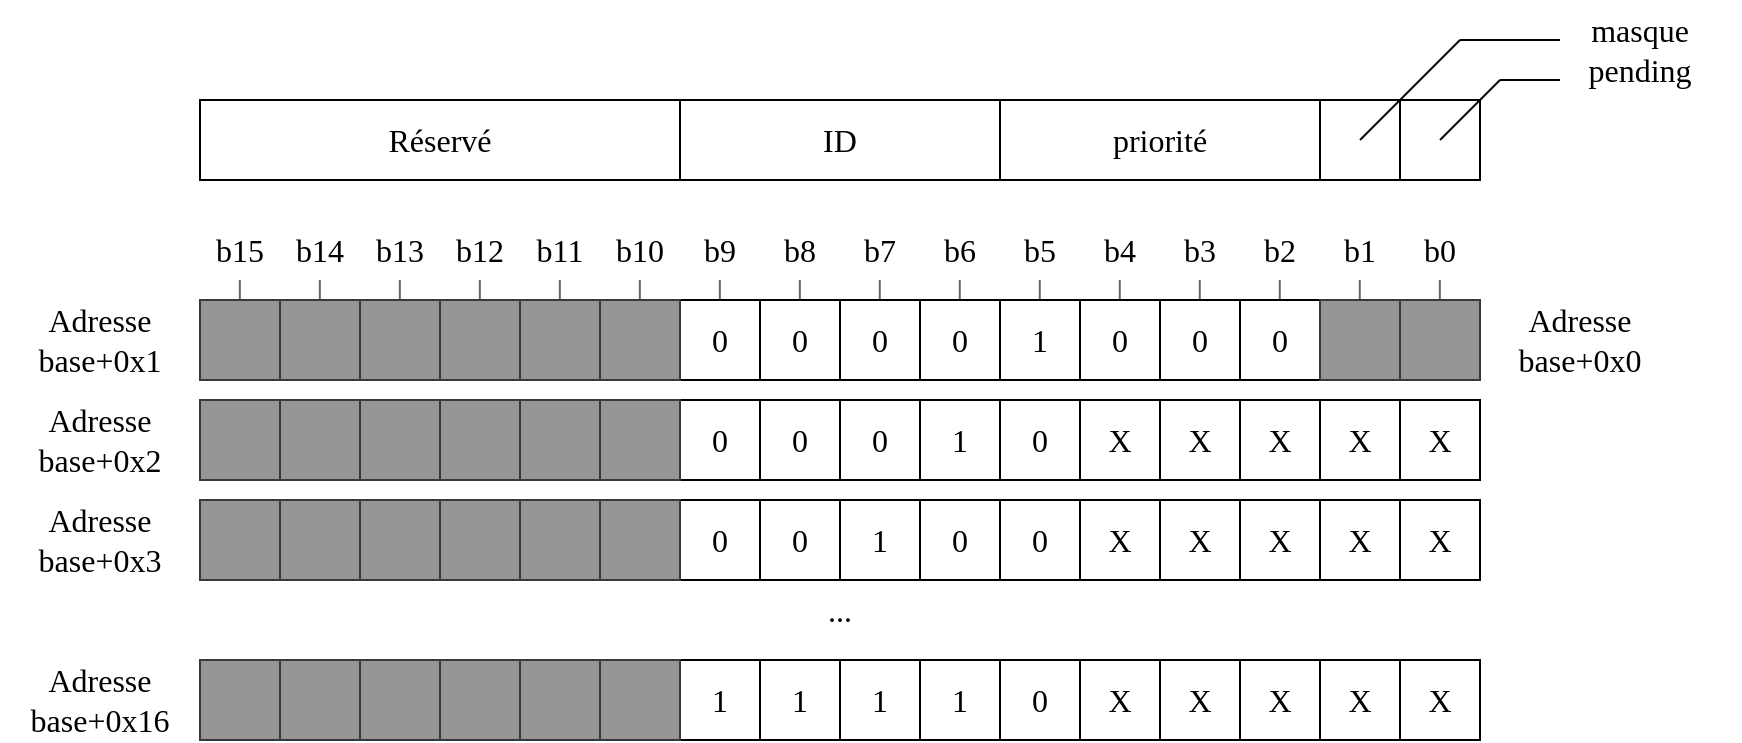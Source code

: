 <mxfile version="20.5.1" type="device"><diagram id="HOThHXKI1566xOSZHnn3" name="Page-1"><mxGraphModel dx="1185" dy="1780" grid="1" gridSize="10" guides="1" tooltips="1" connect="1" arrows="1" fold="1" page="1" pageScale="1" pageWidth="827" pageHeight="1169" math="0" shadow="0"><root><mxCell id="0"/><mxCell id="1" parent="0"/><mxCell id="d4l3n_Yyu7kBcD9-iuTS-1" value="" style="rounded=0;whiteSpace=wrap;html=1;" parent="1" vertex="1"><mxGeometry x="120" y="80" width="640" height="40" as="geometry"/></mxCell><mxCell id="d4l3n_Yyu7kBcD9-iuTS-2" value="" style="rounded=0;whiteSpace=wrap;html=1;" parent="1" vertex="1"><mxGeometry x="120" y="130" width="640" height="40" as="geometry"/></mxCell><mxCell id="d4l3n_Yyu7kBcD9-iuTS-3" value="" style="rounded=0;whiteSpace=wrap;html=1;" parent="1" vertex="1"><mxGeometry x="120" y="180" width="640" height="40" as="geometry"/></mxCell><mxCell id="d4l3n_Yyu7kBcD9-iuTS-4" value="&lt;font style=&quot;font-size: 16px;&quot; face=&quot;Verdana&quot;&gt;b15&lt;/font&gt;" style="text;html=1;strokeColor=none;fillColor=none;align=center;verticalAlign=middle;whiteSpace=wrap;rounded=0;" parent="1" vertex="1"><mxGeometry x="110" y="40" width="60" height="30" as="geometry"/></mxCell><mxCell id="d4l3n_Yyu7kBcD9-iuTS-5" value="&lt;font style=&quot;font-size: 16px;&quot; face=&quot;Verdana&quot;&gt;b14&lt;/font&gt;" style="text;html=1;strokeColor=none;fillColor=none;align=center;verticalAlign=middle;whiteSpace=wrap;rounded=0;" parent="1" vertex="1"><mxGeometry x="150" y="40" width="60" height="30" as="geometry"/></mxCell><mxCell id="d4l3n_Yyu7kBcD9-iuTS-6" value="&lt;font style=&quot;font-size: 16px;&quot; face=&quot;Verdana&quot;&gt;b13&lt;/font&gt;" style="text;html=1;strokeColor=none;fillColor=none;align=center;verticalAlign=middle;whiteSpace=wrap;rounded=0;" parent="1" vertex="1"><mxGeometry x="190" y="40" width="60" height="30" as="geometry"/></mxCell><mxCell id="d4l3n_Yyu7kBcD9-iuTS-7" value="&lt;font style=&quot;font-size: 16px;&quot; face=&quot;Verdana&quot;&gt;b12&lt;/font&gt;" style="text;html=1;strokeColor=none;fillColor=none;align=center;verticalAlign=middle;whiteSpace=wrap;rounded=0;" parent="1" vertex="1"><mxGeometry x="230" y="40" width="60" height="30" as="geometry"/></mxCell><mxCell id="d4l3n_Yyu7kBcD9-iuTS-8" value="&lt;font style=&quot;font-size: 16px;&quot; face=&quot;Verdana&quot;&gt;b11&lt;/font&gt;" style="text;html=1;strokeColor=none;fillColor=none;align=center;verticalAlign=middle;whiteSpace=wrap;rounded=0;" parent="1" vertex="1"><mxGeometry x="270" y="40" width="60" height="30" as="geometry"/></mxCell><mxCell id="d4l3n_Yyu7kBcD9-iuTS-9" value="&lt;font style=&quot;font-size: 16px;&quot; face=&quot;Verdana&quot;&gt;b10&lt;/font&gt;" style="text;html=1;strokeColor=none;fillColor=none;align=center;verticalAlign=middle;whiteSpace=wrap;rounded=0;" parent="1" vertex="1"><mxGeometry x="310" y="40" width="60" height="30" as="geometry"/></mxCell><mxCell id="d4l3n_Yyu7kBcD9-iuTS-10" value="&lt;font style=&quot;font-size: 16px;&quot; face=&quot;Verdana&quot;&gt;b9&lt;/font&gt;" style="text;html=1;strokeColor=none;fillColor=none;align=center;verticalAlign=middle;whiteSpace=wrap;rounded=0;" parent="1" vertex="1"><mxGeometry x="350" y="40" width="60" height="30" as="geometry"/></mxCell><mxCell id="d4l3n_Yyu7kBcD9-iuTS-11" value="&lt;font style=&quot;font-size: 16px;&quot; face=&quot;Verdana&quot;&gt;b8&lt;/font&gt;" style="text;html=1;strokeColor=none;fillColor=none;align=center;verticalAlign=middle;whiteSpace=wrap;rounded=0;" parent="1" vertex="1"><mxGeometry x="390" y="40" width="60" height="30" as="geometry"/></mxCell><mxCell id="d4l3n_Yyu7kBcD9-iuTS-12" value="&lt;font style=&quot;font-size: 16px;&quot; face=&quot;Verdana&quot;&gt;b7&lt;/font&gt;" style="text;html=1;strokeColor=none;fillColor=none;align=center;verticalAlign=middle;whiteSpace=wrap;rounded=0;" parent="1" vertex="1"><mxGeometry x="430" y="40" width="60" height="30" as="geometry"/></mxCell><mxCell id="d4l3n_Yyu7kBcD9-iuTS-13" value="&lt;font style=&quot;font-size: 16px;&quot; face=&quot;Verdana&quot;&gt;b6&lt;/font&gt;" style="text;html=1;strokeColor=none;fillColor=none;align=center;verticalAlign=middle;whiteSpace=wrap;rounded=0;" parent="1" vertex="1"><mxGeometry x="470" y="40" width="60" height="30" as="geometry"/></mxCell><mxCell id="d4l3n_Yyu7kBcD9-iuTS-14" value="&lt;font style=&quot;font-size: 16px;&quot; face=&quot;Verdana&quot;&gt;b5&lt;/font&gt;" style="text;html=1;strokeColor=none;fillColor=none;align=center;verticalAlign=middle;whiteSpace=wrap;rounded=0;" parent="1" vertex="1"><mxGeometry x="510" y="40" width="60" height="30" as="geometry"/></mxCell><mxCell id="d4l3n_Yyu7kBcD9-iuTS-15" value="&lt;font style=&quot;font-size: 16px;&quot; face=&quot;Verdana&quot;&gt;b4&lt;/font&gt;" style="text;html=1;strokeColor=none;fillColor=none;align=center;verticalAlign=middle;whiteSpace=wrap;rounded=0;" parent="1" vertex="1"><mxGeometry x="550" y="40" width="60" height="30" as="geometry"/></mxCell><mxCell id="d4l3n_Yyu7kBcD9-iuTS-16" value="&lt;font style=&quot;font-size: 16px;&quot; face=&quot;Verdana&quot;&gt;b3&lt;/font&gt;" style="text;html=1;strokeColor=none;fillColor=none;align=center;verticalAlign=middle;whiteSpace=wrap;rounded=0;" parent="1" vertex="1"><mxGeometry x="590" y="40" width="60" height="30" as="geometry"/></mxCell><mxCell id="d4l3n_Yyu7kBcD9-iuTS-17" value="&lt;font style=&quot;font-size: 16px;&quot; face=&quot;Verdana&quot;&gt;b2&lt;/font&gt;" style="text;html=1;strokeColor=none;fillColor=none;align=center;verticalAlign=middle;whiteSpace=wrap;rounded=0;" parent="1" vertex="1"><mxGeometry x="630" y="40" width="60" height="30" as="geometry"/></mxCell><mxCell id="d4l3n_Yyu7kBcD9-iuTS-18" value="&lt;font style=&quot;font-size: 16px;&quot; face=&quot;Verdana&quot;&gt;b1&lt;/font&gt;" style="text;html=1;strokeColor=none;fillColor=none;align=center;verticalAlign=middle;whiteSpace=wrap;rounded=0;" parent="1" vertex="1"><mxGeometry x="670" y="40" width="60" height="30" as="geometry"/></mxCell><mxCell id="d4l3n_Yyu7kBcD9-iuTS-19" value="&lt;font style=&quot;font-size: 16px;&quot; face=&quot;Verdana&quot;&gt;b0&lt;/font&gt;" style="text;html=1;strokeColor=none;fillColor=none;align=center;verticalAlign=middle;whiteSpace=wrap;rounded=0;" parent="1" vertex="1"><mxGeometry x="710" y="40" width="60" height="30" as="geometry"/></mxCell><mxCell id="d4l3n_Yyu7kBcD9-iuTS-20" value="" style="endArrow=none;html=1;rounded=0;fontFamily=Verdana;fontSize=16;fillColor=#f5f5f5;strokeColor=#666666;" parent="1" edge="1"><mxGeometry width="50" height="50" relative="1" as="geometry"><mxPoint x="139.92" y="80" as="sourcePoint"/><mxPoint x="139.92" y="70" as="targetPoint"/></mxGeometry></mxCell><mxCell id="d4l3n_Yyu7kBcD9-iuTS-21" value="" style="endArrow=none;html=1;rounded=0;fontFamily=Verdana;fontSize=16;fillColor=#f5f5f5;strokeColor=#666666;" parent="1" edge="1"><mxGeometry width="50" height="50" relative="1" as="geometry"><mxPoint x="179.92" y="80.0" as="sourcePoint"/><mxPoint x="179.92" y="70.0" as="targetPoint"/></mxGeometry></mxCell><mxCell id="d4l3n_Yyu7kBcD9-iuTS-22" value="" style="endArrow=none;html=1;rounded=0;fontFamily=Verdana;fontSize=16;fillColor=#f5f5f5;strokeColor=#666666;" parent="1" edge="1"><mxGeometry width="50" height="50" relative="1" as="geometry"><mxPoint x="219.92" y="80.0" as="sourcePoint"/><mxPoint x="219.92" y="70.0" as="targetPoint"/></mxGeometry></mxCell><mxCell id="d4l3n_Yyu7kBcD9-iuTS-23" value="" style="endArrow=none;html=1;rounded=0;fontFamily=Verdana;fontSize=16;fillColor=#f5f5f5;strokeColor=#666666;" parent="1" edge="1"><mxGeometry width="50" height="50" relative="1" as="geometry"><mxPoint x="259.92" y="80.0" as="sourcePoint"/><mxPoint x="259.92" y="70.0" as="targetPoint"/></mxGeometry></mxCell><mxCell id="d4l3n_Yyu7kBcD9-iuTS-24" value="" style="endArrow=none;html=1;rounded=0;fontFamily=Verdana;fontSize=16;fillColor=#f5f5f5;strokeColor=#666666;" parent="1" edge="1"><mxGeometry width="50" height="50" relative="1" as="geometry"><mxPoint x="299.92" y="80.0" as="sourcePoint"/><mxPoint x="299.92" y="70.0" as="targetPoint"/></mxGeometry></mxCell><mxCell id="d4l3n_Yyu7kBcD9-iuTS-25" value="" style="endArrow=none;html=1;rounded=0;fontFamily=Verdana;fontSize=16;fillColor=#f5f5f5;strokeColor=#666666;" parent="1" edge="1"><mxGeometry width="50" height="50" relative="1" as="geometry"><mxPoint x="339.92" y="80.0" as="sourcePoint"/><mxPoint x="339.92" y="70.0" as="targetPoint"/></mxGeometry></mxCell><mxCell id="d4l3n_Yyu7kBcD9-iuTS-26" value="" style="endArrow=none;html=1;rounded=0;fontFamily=Verdana;fontSize=16;fillColor=#f5f5f5;strokeColor=#666666;" parent="1" edge="1"><mxGeometry width="50" height="50" relative="1" as="geometry"><mxPoint x="379.92" y="80.0" as="sourcePoint"/><mxPoint x="379.92" y="70.0" as="targetPoint"/></mxGeometry></mxCell><mxCell id="d4l3n_Yyu7kBcD9-iuTS-27" value="" style="endArrow=none;html=1;rounded=0;fontFamily=Verdana;fontSize=16;fillColor=#f5f5f5;strokeColor=#666666;" parent="1" edge="1"><mxGeometry width="50" height="50" relative="1" as="geometry"><mxPoint x="419.92" y="80.0" as="sourcePoint"/><mxPoint x="419.92" y="70.0" as="targetPoint"/></mxGeometry></mxCell><mxCell id="d4l3n_Yyu7kBcD9-iuTS-28" value="" style="endArrow=none;html=1;rounded=0;fontFamily=Verdana;fontSize=16;fillColor=#f5f5f5;strokeColor=#666666;" parent="1" edge="1"><mxGeometry width="50" height="50" relative="1" as="geometry"><mxPoint x="739.92" y="80.0" as="sourcePoint"/><mxPoint x="739.92" y="70.0" as="targetPoint"/></mxGeometry></mxCell><mxCell id="d4l3n_Yyu7kBcD9-iuTS-29" value="" style="endArrow=none;html=1;rounded=0;fontFamily=Verdana;fontSize=16;fillColor=#f5f5f5;strokeColor=#666666;" parent="1" edge="1"><mxGeometry width="50" height="50" relative="1" as="geometry"><mxPoint x="459.88" y="80.0" as="sourcePoint"/><mxPoint x="459.88" y="70.0" as="targetPoint"/></mxGeometry></mxCell><mxCell id="d4l3n_Yyu7kBcD9-iuTS-30" value="" style="endArrow=none;html=1;rounded=0;fontFamily=Verdana;fontSize=16;fillColor=#f5f5f5;strokeColor=#666666;" parent="1" edge="1"><mxGeometry width="50" height="50" relative="1" as="geometry"><mxPoint x="499.88" y="80.0" as="sourcePoint"/><mxPoint x="499.88" y="70.0" as="targetPoint"/></mxGeometry></mxCell><mxCell id="d4l3n_Yyu7kBcD9-iuTS-31" value="" style="endArrow=none;html=1;rounded=0;fontFamily=Verdana;fontSize=16;fillColor=#f5f5f5;strokeColor=#666666;" parent="1" edge="1"><mxGeometry width="50" height="50" relative="1" as="geometry"><mxPoint x="539.88" y="80.0" as="sourcePoint"/><mxPoint x="539.88" y="70.0" as="targetPoint"/></mxGeometry></mxCell><mxCell id="d4l3n_Yyu7kBcD9-iuTS-32" value="" style="endArrow=none;html=1;rounded=0;fontFamily=Verdana;fontSize=16;fillColor=#f5f5f5;strokeColor=#666666;" parent="1" edge="1"><mxGeometry width="50" height="50" relative="1" as="geometry"><mxPoint x="579.88" y="80" as="sourcePoint"/><mxPoint x="579.88" y="70" as="targetPoint"/></mxGeometry></mxCell><mxCell id="d4l3n_Yyu7kBcD9-iuTS-33" value="" style="endArrow=none;html=1;rounded=0;fontFamily=Verdana;fontSize=16;fillColor=#f5f5f5;strokeColor=#666666;" parent="1" edge="1"><mxGeometry width="50" height="50" relative="1" as="geometry"><mxPoint x="619.88" y="80" as="sourcePoint"/><mxPoint x="619.88" y="70" as="targetPoint"/></mxGeometry></mxCell><mxCell id="d4l3n_Yyu7kBcD9-iuTS-34" value="" style="endArrow=none;html=1;rounded=0;fontFamily=Verdana;fontSize=16;fillColor=#f5f5f5;strokeColor=#666666;" parent="1" edge="1"><mxGeometry width="50" height="50" relative="1" as="geometry"><mxPoint x="659.88" y="80" as="sourcePoint"/><mxPoint x="659.88" y="70" as="targetPoint"/></mxGeometry></mxCell><mxCell id="d4l3n_Yyu7kBcD9-iuTS-35" value="" style="endArrow=none;html=1;rounded=0;fontFamily=Verdana;fontSize=16;fillColor=#f5f5f5;strokeColor=#666666;" parent="1" edge="1"><mxGeometry width="50" height="50" relative="1" as="geometry"><mxPoint x="699.88" y="80" as="sourcePoint"/><mxPoint x="699.88" y="70" as="targetPoint"/></mxGeometry></mxCell><mxCell id="d4l3n_Yyu7kBcD9-iuTS-36" value="Adresse base+0x0" style="text;html=1;strokeColor=none;fillColor=none;align=center;verticalAlign=middle;whiteSpace=wrap;rounded=0;fontFamily=Verdana;fontSize=16;" parent="1" vertex="1"><mxGeometry x="760" y="85" width="100" height="30" as="geometry"/></mxCell><mxCell id="d4l3n_Yyu7kBcD9-iuTS-42" value="" style="rounded=0;whiteSpace=wrap;html=1;fontFamily=Verdana;fontSize=16;" parent="1" vertex="1"><mxGeometry x="400" y="80" width="40" height="40" as="geometry"/></mxCell><mxCell id="d4l3n_Yyu7kBcD9-iuTS-43" value="" style="rounded=0;whiteSpace=wrap;html=1;fontFamily=Verdana;fontSize=16;" parent="1" vertex="1"><mxGeometry x="440" y="80" width="40" height="40" as="geometry"/></mxCell><mxCell id="d4l3n_Yyu7kBcD9-iuTS-44" value="" style="rounded=0;whiteSpace=wrap;html=1;fontFamily=Verdana;fontSize=16;" parent="1" vertex="1"><mxGeometry x="480" y="80" width="40" height="40" as="geometry"/></mxCell><mxCell id="d4l3n_Yyu7kBcD9-iuTS-45" value="" style="rounded=0;whiteSpace=wrap;html=1;fontFamily=Verdana;fontSize=16;" parent="1" vertex="1"><mxGeometry x="520" y="80" width="40" height="40" as="geometry"/></mxCell><mxCell id="d4l3n_Yyu7kBcD9-iuTS-46" value="" style="rounded=0;whiteSpace=wrap;html=1;fontFamily=Verdana;fontSize=16;" parent="1" vertex="1"><mxGeometry x="560" y="80" width="40" height="40" as="geometry"/></mxCell><mxCell id="d4l3n_Yyu7kBcD9-iuTS-47" value="" style="rounded=0;whiteSpace=wrap;html=1;fontFamily=Verdana;fontSize=16;" parent="1" vertex="1"><mxGeometry x="600" y="80" width="40" height="40" as="geometry"/></mxCell><mxCell id="d4l3n_Yyu7kBcD9-iuTS-48" value="" style="rounded=0;whiteSpace=wrap;html=1;fontFamily=Verdana;fontSize=16;" parent="1" vertex="1"><mxGeometry x="640" y="80" width="40" height="40" as="geometry"/></mxCell><mxCell id="d4l3n_Yyu7kBcD9-iuTS-49" value="" style="rounded=0;whiteSpace=wrap;html=1;fontFamily=Verdana;fontSize=16;" parent="1" vertex="1"><mxGeometry x="680" y="80" width="40" height="40" as="geometry"/></mxCell><mxCell id="d4l3n_Yyu7kBcD9-iuTS-50" value="" style="rounded=0;whiteSpace=wrap;html=1;fontFamily=Verdana;fontSize=16;" parent="1" vertex="1"><mxGeometry x="720" y="80" width="40" height="40" as="geometry"/></mxCell><mxCell id="d4l3n_Yyu7kBcD9-iuTS-51" value="" style="rounded=0;whiteSpace=wrap;html=1;fontFamily=Verdana;fontSize=16;" parent="1" vertex="1"><mxGeometry x="360" y="80" width="40" height="40" as="geometry"/></mxCell><mxCell id="d4l3n_Yyu7kBcD9-iuTS-52" value="" style="rounded=0;whiteSpace=wrap;html=1;" parent="1" vertex="1"><mxGeometry x="120" y="130" width="640" height="40" as="geometry"/></mxCell><mxCell id="d4l3n_Yyu7kBcD9-iuTS-53" value="" style="rounded=0;whiteSpace=wrap;html=1;fontFamily=Verdana;fontSize=16;" parent="1" vertex="1"><mxGeometry x="400" y="130" width="40" height="40" as="geometry"/></mxCell><mxCell id="d4l3n_Yyu7kBcD9-iuTS-54" value="" style="rounded=0;whiteSpace=wrap;html=1;fontFamily=Verdana;fontSize=16;" parent="1" vertex="1"><mxGeometry x="440" y="130" width="40" height="40" as="geometry"/></mxCell><mxCell id="d4l3n_Yyu7kBcD9-iuTS-55" value="" style="rounded=0;whiteSpace=wrap;html=1;fontFamily=Verdana;fontSize=16;" parent="1" vertex="1"><mxGeometry x="480" y="130" width="40" height="40" as="geometry"/></mxCell><mxCell id="d4l3n_Yyu7kBcD9-iuTS-56" value="" style="rounded=0;whiteSpace=wrap;html=1;fontFamily=Verdana;fontSize=16;" parent="1" vertex="1"><mxGeometry x="520" y="130" width="40" height="40" as="geometry"/></mxCell><mxCell id="d4l3n_Yyu7kBcD9-iuTS-57" value="" style="rounded=0;whiteSpace=wrap;html=1;fontFamily=Verdana;fontSize=16;" parent="1" vertex="1"><mxGeometry x="560" y="130" width="40" height="40" as="geometry"/></mxCell><mxCell id="d4l3n_Yyu7kBcD9-iuTS-58" value="" style="rounded=0;whiteSpace=wrap;html=1;fontFamily=Verdana;fontSize=16;" parent="1" vertex="1"><mxGeometry x="600" y="130" width="40" height="40" as="geometry"/></mxCell><mxCell id="d4l3n_Yyu7kBcD9-iuTS-59" value="" style="rounded=0;whiteSpace=wrap;html=1;fontFamily=Verdana;fontSize=16;" parent="1" vertex="1"><mxGeometry x="640" y="130" width="40" height="40" as="geometry"/></mxCell><mxCell id="d4l3n_Yyu7kBcD9-iuTS-60" value="" style="rounded=0;whiteSpace=wrap;html=1;fontFamily=Verdana;fontSize=16;" parent="1" vertex="1"><mxGeometry x="680" y="130" width="40" height="40" as="geometry"/></mxCell><mxCell id="d4l3n_Yyu7kBcD9-iuTS-61" value="" style="rounded=0;whiteSpace=wrap;html=1;fontFamily=Verdana;fontSize=16;" parent="1" vertex="1"><mxGeometry x="720" y="130" width="40" height="40" as="geometry"/></mxCell><mxCell id="d4l3n_Yyu7kBcD9-iuTS-62" value="" style="rounded=0;whiteSpace=wrap;html=1;fontFamily=Verdana;fontSize=16;" parent="1" vertex="1"><mxGeometry x="360" y="130" width="40" height="40" as="geometry"/></mxCell><mxCell id="d4l3n_Yyu7kBcD9-iuTS-63" value="" style="rounded=0;whiteSpace=wrap;html=1;" parent="1" vertex="1"><mxGeometry x="120" y="180" width="640" height="40" as="geometry"/></mxCell><mxCell id="d4l3n_Yyu7kBcD9-iuTS-64" value="0" style="rounded=0;whiteSpace=wrap;html=1;fontFamily=Verdana;fontSize=16;" parent="1" vertex="1"><mxGeometry x="400" y="180" width="40" height="40" as="geometry"/></mxCell><mxCell id="d4l3n_Yyu7kBcD9-iuTS-65" value="1" style="rounded=0;whiteSpace=wrap;html=1;fontFamily=Verdana;fontSize=16;" parent="1" vertex="1"><mxGeometry x="440" y="180" width="40" height="40" as="geometry"/></mxCell><mxCell id="d4l3n_Yyu7kBcD9-iuTS-66" value="0" style="rounded=0;whiteSpace=wrap;html=1;fontFamily=Verdana;fontSize=16;" parent="1" vertex="1"><mxGeometry x="480" y="180" width="40" height="40" as="geometry"/></mxCell><mxCell id="d4l3n_Yyu7kBcD9-iuTS-67" value="0" style="rounded=0;whiteSpace=wrap;html=1;fontFamily=Verdana;fontSize=16;" parent="1" vertex="1"><mxGeometry x="520" y="180" width="40" height="40" as="geometry"/></mxCell><mxCell id="d4l3n_Yyu7kBcD9-iuTS-68" value="X" style="rounded=0;whiteSpace=wrap;html=1;fontFamily=Verdana;fontSize=16;" parent="1" vertex="1"><mxGeometry x="560" y="180" width="40" height="40" as="geometry"/></mxCell><mxCell id="d4l3n_Yyu7kBcD9-iuTS-69" value="X" style="rounded=0;whiteSpace=wrap;html=1;fontFamily=Verdana;fontSize=16;" parent="1" vertex="1"><mxGeometry x="600" y="180" width="40" height="40" as="geometry"/></mxCell><mxCell id="d4l3n_Yyu7kBcD9-iuTS-70" value="X" style="rounded=0;whiteSpace=wrap;html=1;fontFamily=Verdana;fontSize=16;" parent="1" vertex="1"><mxGeometry x="640" y="180" width="40" height="40" as="geometry"/></mxCell><mxCell id="d4l3n_Yyu7kBcD9-iuTS-71" value="X" style="rounded=0;whiteSpace=wrap;html=1;fontFamily=Verdana;fontSize=16;" parent="1" vertex="1"><mxGeometry x="680" y="180" width="40" height="40" as="geometry"/></mxCell><mxCell id="d4l3n_Yyu7kBcD9-iuTS-72" value="X" style="rounded=0;whiteSpace=wrap;html=1;fontFamily=Verdana;fontSize=16;" parent="1" vertex="1"><mxGeometry x="720" y="180" width="40" height="40" as="geometry"/></mxCell><mxCell id="d4l3n_Yyu7kBcD9-iuTS-73" value="0" style="rounded=0;whiteSpace=wrap;html=1;fontFamily=Verdana;fontSize=16;" parent="1" vertex="1"><mxGeometry x="360" y="180" width="40" height="40" as="geometry"/></mxCell><mxCell id="d4l3n_Yyu7kBcD9-iuTS-74" value="" style="rounded=0;whiteSpace=wrap;html=1;fontFamily=Verdana;fontSize=16;" parent="1" vertex="1"><mxGeometry x="320" y="180" width="40" height="40" as="geometry"/></mxCell><mxCell id="d4l3n_Yyu7kBcD9-iuTS-75" value="" style="rounded=0;whiteSpace=wrap;html=1;fontFamily=Verdana;fontSize=16;" parent="1" vertex="1"><mxGeometry x="280" y="180" width="40" height="40" as="geometry"/></mxCell><mxCell id="d4l3n_Yyu7kBcD9-iuTS-76" value="" style="rounded=0;whiteSpace=wrap;html=1;fontFamily=Verdana;fontSize=16;" parent="1" vertex="1"><mxGeometry x="240" y="180" width="40" height="40" as="geometry"/></mxCell><mxCell id="d4l3n_Yyu7kBcD9-iuTS-77" value="" style="rounded=0;whiteSpace=wrap;html=1;fontFamily=Verdana;fontSize=16;" parent="1" vertex="1"><mxGeometry x="200" y="180" width="40" height="40" as="geometry"/></mxCell><mxCell id="d4l3n_Yyu7kBcD9-iuTS-78" value="" style="rounded=0;whiteSpace=wrap;html=1;fontFamily=Verdana;fontSize=16;" parent="1" vertex="1"><mxGeometry x="160" y="180" width="40" height="40" as="geometry"/></mxCell><mxCell id="d4l3n_Yyu7kBcD9-iuTS-79" value="" style="rounded=0;whiteSpace=wrap;html=1;fontFamily=Verdana;fontSize=16;" parent="1" vertex="1"><mxGeometry x="120" y="180" width="40" height="40" as="geometry"/></mxCell><mxCell id="d4l3n_Yyu7kBcD9-iuTS-80" value="" style="rounded=0;whiteSpace=wrap;html=1;" parent="1" vertex="1"><mxGeometry x="120" y="130" width="640" height="40" as="geometry"/></mxCell><mxCell id="d4l3n_Yyu7kBcD9-iuTS-81" value="" style="rounded=0;whiteSpace=wrap;html=1;" parent="1" vertex="1"><mxGeometry x="120" y="130" width="640" height="40" as="geometry"/></mxCell><mxCell id="d4l3n_Yyu7kBcD9-iuTS-82" value="" style="rounded=0;whiteSpace=wrap;html=1;fontFamily=Verdana;fontSize=16;" parent="1" vertex="1"><mxGeometry x="400" y="130" width="40" height="40" as="geometry"/></mxCell><mxCell id="d4l3n_Yyu7kBcD9-iuTS-83" value="" style="rounded=0;whiteSpace=wrap;html=1;fontFamily=Verdana;fontSize=16;" parent="1" vertex="1"><mxGeometry x="440" y="130" width="40" height="40" as="geometry"/></mxCell><mxCell id="d4l3n_Yyu7kBcD9-iuTS-84" value="" style="rounded=0;whiteSpace=wrap;html=1;fontFamily=Verdana;fontSize=16;" parent="1" vertex="1"><mxGeometry x="480" y="130" width="40" height="40" as="geometry"/></mxCell><mxCell id="d4l3n_Yyu7kBcD9-iuTS-85" value="" style="rounded=0;whiteSpace=wrap;html=1;fontFamily=Verdana;fontSize=16;" parent="1" vertex="1"><mxGeometry x="520" y="130" width="40" height="40" as="geometry"/></mxCell><mxCell id="d4l3n_Yyu7kBcD9-iuTS-86" value="" style="rounded=0;whiteSpace=wrap;html=1;fontFamily=Verdana;fontSize=16;" parent="1" vertex="1"><mxGeometry x="560" y="130" width="40" height="40" as="geometry"/></mxCell><mxCell id="d4l3n_Yyu7kBcD9-iuTS-87" value="" style="rounded=0;whiteSpace=wrap;html=1;fontFamily=Verdana;fontSize=16;" parent="1" vertex="1"><mxGeometry x="600" y="130" width="40" height="40" as="geometry"/></mxCell><mxCell id="d4l3n_Yyu7kBcD9-iuTS-88" value="" style="rounded=0;whiteSpace=wrap;html=1;fontFamily=Verdana;fontSize=16;" parent="1" vertex="1"><mxGeometry x="640" y="130" width="40" height="40" as="geometry"/></mxCell><mxCell id="d4l3n_Yyu7kBcD9-iuTS-89" value="" style="rounded=0;whiteSpace=wrap;html=1;fontFamily=Verdana;fontSize=16;" parent="1" vertex="1"><mxGeometry x="680" y="130" width="40" height="40" as="geometry"/></mxCell><mxCell id="d4l3n_Yyu7kBcD9-iuTS-90" value="" style="rounded=0;whiteSpace=wrap;html=1;fontFamily=Verdana;fontSize=16;" parent="1" vertex="1"><mxGeometry x="720" y="130" width="40" height="40" as="geometry"/></mxCell><mxCell id="d4l3n_Yyu7kBcD9-iuTS-91" value="" style="rounded=0;whiteSpace=wrap;html=1;fontFamily=Verdana;fontSize=16;" parent="1" vertex="1"><mxGeometry x="360" y="130" width="40" height="40" as="geometry"/></mxCell><mxCell id="d4l3n_Yyu7kBcD9-iuTS-92" value="" style="rounded=0;whiteSpace=wrap;html=1;fontFamily=Verdana;fontSize=16;" parent="1" vertex="1"><mxGeometry x="320" y="130" width="40" height="40" as="geometry"/></mxCell><mxCell id="d4l3n_Yyu7kBcD9-iuTS-93" value="" style="rounded=0;whiteSpace=wrap;html=1;fontFamily=Verdana;fontSize=16;" parent="1" vertex="1"><mxGeometry x="280" y="130" width="40" height="40" as="geometry"/></mxCell><mxCell id="d4l3n_Yyu7kBcD9-iuTS-94" value="" style="rounded=0;whiteSpace=wrap;html=1;fontFamily=Verdana;fontSize=16;" parent="1" vertex="1"><mxGeometry x="240" y="130" width="40" height="40" as="geometry"/></mxCell><mxCell id="d4l3n_Yyu7kBcD9-iuTS-95" value="" style="rounded=0;whiteSpace=wrap;html=1;fontFamily=Verdana;fontSize=16;" parent="1" vertex="1"><mxGeometry x="200" y="130" width="40" height="40" as="geometry"/></mxCell><mxCell id="d4l3n_Yyu7kBcD9-iuTS-96" value="" style="rounded=0;whiteSpace=wrap;html=1;fontFamily=Verdana;fontSize=16;" parent="1" vertex="1"><mxGeometry x="160" y="130" width="40" height="40" as="geometry"/></mxCell><mxCell id="d4l3n_Yyu7kBcD9-iuTS-97" value="" style="rounded=0;whiteSpace=wrap;html=1;fontFamily=Verdana;fontSize=16;" parent="1" vertex="1"><mxGeometry x="120" y="130" width="40" height="40" as="geometry"/></mxCell><mxCell id="d4l3n_Yyu7kBcD9-iuTS-98" value="" style="rounded=0;whiteSpace=wrap;html=1;" parent="1" vertex="1"><mxGeometry x="120" y="80" width="640" height="40" as="geometry"/></mxCell><mxCell id="d4l3n_Yyu7kBcD9-iuTS-99" value="" style="rounded=0;whiteSpace=wrap;html=1;" parent="1" vertex="1"><mxGeometry x="120" y="80" width="640" height="40" as="geometry"/></mxCell><mxCell id="d4l3n_Yyu7kBcD9-iuTS-100" value="" style="rounded=0;whiteSpace=wrap;html=1;fontFamily=Verdana;fontSize=16;" parent="1" vertex="1"><mxGeometry x="400" y="80" width="40" height="40" as="geometry"/></mxCell><mxCell id="d4l3n_Yyu7kBcD9-iuTS-101" value="" style="rounded=0;whiteSpace=wrap;html=1;fontFamily=Verdana;fontSize=16;" parent="1" vertex="1"><mxGeometry x="440" y="80" width="40" height="40" as="geometry"/></mxCell><mxCell id="d4l3n_Yyu7kBcD9-iuTS-102" value="" style="rounded=0;whiteSpace=wrap;html=1;fontFamily=Verdana;fontSize=16;" parent="1" vertex="1"><mxGeometry x="480" y="80" width="40" height="40" as="geometry"/></mxCell><mxCell id="d4l3n_Yyu7kBcD9-iuTS-103" value="" style="rounded=0;whiteSpace=wrap;html=1;fontFamily=Verdana;fontSize=16;" parent="1" vertex="1"><mxGeometry x="520" y="80" width="40" height="40" as="geometry"/></mxCell><mxCell id="d4l3n_Yyu7kBcD9-iuTS-104" value="" style="rounded=0;whiteSpace=wrap;html=1;fontFamily=Verdana;fontSize=16;" parent="1" vertex="1"><mxGeometry x="560" y="80" width="40" height="40" as="geometry"/></mxCell><mxCell id="d4l3n_Yyu7kBcD9-iuTS-105" value="" style="rounded=0;whiteSpace=wrap;html=1;fontFamily=Verdana;fontSize=16;" parent="1" vertex="1"><mxGeometry x="600" y="80" width="40" height="40" as="geometry"/></mxCell><mxCell id="d4l3n_Yyu7kBcD9-iuTS-106" value="" style="rounded=0;whiteSpace=wrap;html=1;fontFamily=Verdana;fontSize=16;" parent="1" vertex="1"><mxGeometry x="640" y="80" width="40" height="40" as="geometry"/></mxCell><mxCell id="d4l3n_Yyu7kBcD9-iuTS-107" value="" style="rounded=0;whiteSpace=wrap;html=1;fontFamily=Verdana;fontSize=16;" parent="1" vertex="1"><mxGeometry x="680" y="80" width="40" height="40" as="geometry"/></mxCell><mxCell id="d4l3n_Yyu7kBcD9-iuTS-108" value="" style="rounded=0;whiteSpace=wrap;html=1;fontFamily=Verdana;fontSize=16;" parent="1" vertex="1"><mxGeometry x="720" y="80" width="40" height="40" as="geometry"/></mxCell><mxCell id="d4l3n_Yyu7kBcD9-iuTS-109" value="" style="rounded=0;whiteSpace=wrap;html=1;fontFamily=Verdana;fontSize=16;" parent="1" vertex="1"><mxGeometry x="360" y="80" width="40" height="40" as="geometry"/></mxCell><mxCell id="d4l3n_Yyu7kBcD9-iuTS-110" value="" style="rounded=0;whiteSpace=wrap;html=1;fontFamily=Verdana;fontSize=16;fillColor=#969696;strokeColor=#36393d;" parent="1" vertex="1"><mxGeometry x="320" y="80" width="40" height="40" as="geometry"/></mxCell><mxCell id="d4l3n_Yyu7kBcD9-iuTS-111" value="" style="rounded=0;whiteSpace=wrap;html=1;fontFamily=Verdana;fontSize=16;" parent="1" vertex="1"><mxGeometry x="280" y="80" width="40" height="40" as="geometry"/></mxCell><mxCell id="d4l3n_Yyu7kBcD9-iuTS-112" value="" style="rounded=0;whiteSpace=wrap;html=1;fontFamily=Verdana;fontSize=16;" parent="1" vertex="1"><mxGeometry x="240" y="80" width="40" height="40" as="geometry"/></mxCell><mxCell id="d4l3n_Yyu7kBcD9-iuTS-113" value="" style="rounded=0;whiteSpace=wrap;html=1;fontFamily=Verdana;fontSize=16;" parent="1" vertex="1"><mxGeometry x="200" y="80" width="40" height="40" as="geometry"/></mxCell><mxCell id="d4l3n_Yyu7kBcD9-iuTS-114" value="" style="rounded=0;whiteSpace=wrap;html=1;fontFamily=Verdana;fontSize=16;" parent="1" vertex="1"><mxGeometry x="160" y="80" width="40" height="40" as="geometry"/></mxCell><mxCell id="d4l3n_Yyu7kBcD9-iuTS-115" value="" style="rounded=0;whiteSpace=wrap;html=1;fontFamily=Verdana;fontSize=16;" parent="1" vertex="1"><mxGeometry x="120" y="80" width="40" height="40" as="geometry"/></mxCell><mxCell id="d4l3n_Yyu7kBcD9-iuTS-116" value="" style="rounded=0;whiteSpace=wrap;html=1;" parent="1" vertex="1"><mxGeometry x="120" y="-20" width="640" height="40" as="geometry"/></mxCell><mxCell id="d4l3n_Yyu7kBcD9-iuTS-117" value="" style="rounded=0;whiteSpace=wrap;html=1;" parent="1" vertex="1"><mxGeometry x="120" y="-20" width="640" height="40" as="geometry"/></mxCell><mxCell id="d4l3n_Yyu7kBcD9-iuTS-121" value="" style="rounded=0;whiteSpace=wrap;html=1;fontFamily=Verdana;fontSize=16;" parent="1" vertex="1"><mxGeometry x="360" y="-20" width="160" height="40" as="geometry"/></mxCell><mxCell id="d4l3n_Yyu7kBcD9-iuTS-122" value="" style="rounded=0;whiteSpace=wrap;html=1;fontFamily=Verdana;fontSize=16;" parent="1" vertex="1"><mxGeometry x="520" y="-20" width="160" height="40" as="geometry"/></mxCell><mxCell id="d4l3n_Yyu7kBcD9-iuTS-125" value="" style="rounded=0;whiteSpace=wrap;html=1;fontFamily=Verdana;fontSize=16;" parent="1" vertex="1"><mxGeometry x="680" y="-20" width="40" height="40" as="geometry"/></mxCell><mxCell id="d4l3n_Yyu7kBcD9-iuTS-126" value="" style="rounded=0;whiteSpace=wrap;html=1;fontFamily=Verdana;fontSize=16;" parent="1" vertex="1"><mxGeometry x="720" y="-20" width="40" height="40" as="geometry"/></mxCell><mxCell id="d4l3n_Yyu7kBcD9-iuTS-134" value="Réservé" style="text;html=1;strokeColor=none;fillColor=none;align=center;verticalAlign=middle;whiteSpace=wrap;rounded=0;fontFamily=Verdana;fontSize=16;" parent="1" vertex="1"><mxGeometry x="210" y="-15" width="60" height="30" as="geometry"/></mxCell><mxCell id="d4l3n_Yyu7kBcD9-iuTS-135" value="ID" style="text;html=1;strokeColor=none;fillColor=none;align=center;verticalAlign=middle;whiteSpace=wrap;rounded=0;fontFamily=Verdana;fontSize=16;" parent="1" vertex="1"><mxGeometry x="410" y="-15" width="60" height="30" as="geometry"/></mxCell><mxCell id="d4l3n_Yyu7kBcD9-iuTS-137" value="priorité" style="text;html=1;strokeColor=none;fillColor=none;align=center;verticalAlign=middle;whiteSpace=wrap;rounded=0;fontFamily=Verdana;fontSize=16;" parent="1" vertex="1"><mxGeometry x="570" y="-15" width="60" height="30" as="geometry"/></mxCell><mxCell id="d4l3n_Yyu7kBcD9-iuTS-138" value="" style="endArrow=none;html=1;rounded=0;fontFamily=Verdana;fontSize=16;" parent="1" edge="1"><mxGeometry width="50" height="50" relative="1" as="geometry"><mxPoint x="740" as="sourcePoint"/><mxPoint x="770" y="-30" as="targetPoint"/></mxGeometry></mxCell><mxCell id="d4l3n_Yyu7kBcD9-iuTS-139" value="" style="endArrow=none;html=1;rounded=0;fontFamily=Verdana;fontSize=16;" parent="1" edge="1"><mxGeometry width="50" height="50" relative="1" as="geometry"><mxPoint x="700" as="sourcePoint"/><mxPoint x="750" y="-50" as="targetPoint"/></mxGeometry></mxCell><mxCell id="d4l3n_Yyu7kBcD9-iuTS-140" value="" style="endArrow=none;html=1;rounded=0;fontFamily=Verdana;fontSize=16;" parent="1" edge="1"><mxGeometry width="50" height="50" relative="1" as="geometry"><mxPoint x="750" y="-50" as="sourcePoint"/><mxPoint x="800" y="-50" as="targetPoint"/></mxGeometry></mxCell><mxCell id="d4l3n_Yyu7kBcD9-iuTS-141" value="" style="endArrow=none;html=1;rounded=0;fontFamily=Verdana;fontSize=16;" parent="1" edge="1"><mxGeometry width="50" height="50" relative="1" as="geometry"><mxPoint x="770" y="-30" as="sourcePoint"/><mxPoint x="800" y="-30" as="targetPoint"/></mxGeometry></mxCell><mxCell id="d4l3n_Yyu7kBcD9-iuTS-142" value="masque" style="text;html=1;strokeColor=none;fillColor=none;align=center;verticalAlign=middle;whiteSpace=wrap;rounded=0;fontFamily=Verdana;fontSize=16;" parent="1" vertex="1"><mxGeometry x="790" y="-70" width="100" height="30" as="geometry"/></mxCell><mxCell id="d4l3n_Yyu7kBcD9-iuTS-143" value="pending" style="text;html=1;strokeColor=none;fillColor=none;align=center;verticalAlign=middle;whiteSpace=wrap;rounded=0;fontFamily=Verdana;fontSize=16;" parent="1" vertex="1"><mxGeometry x="790" y="-50" width="100" height="30" as="geometry"/></mxCell><mxCell id="d4l3n_Yyu7kBcD9-iuTS-144" value="" style="rounded=0;whiteSpace=wrap;html=1;fontFamily=Verdana;fontSize=16;fillColor=#969696;strokeColor=#36393d;" parent="1" vertex="1"><mxGeometry x="280" y="80" width="40" height="40" as="geometry"/></mxCell><mxCell id="d4l3n_Yyu7kBcD9-iuTS-145" value="" style="rounded=0;whiteSpace=wrap;html=1;fontFamily=Verdana;fontSize=16;fillColor=#969696;strokeColor=#36393d;" parent="1" vertex="1"><mxGeometry x="240" y="80" width="40" height="40" as="geometry"/></mxCell><mxCell id="d4l3n_Yyu7kBcD9-iuTS-146" value="" style="rounded=0;whiteSpace=wrap;html=1;fontFamily=Verdana;fontSize=16;fillColor=#969696;strokeColor=#36393d;" parent="1" vertex="1"><mxGeometry x="200" y="80" width="40" height="40" as="geometry"/></mxCell><mxCell id="d4l3n_Yyu7kBcD9-iuTS-147" value="" style="rounded=0;whiteSpace=wrap;html=1;fontFamily=Verdana;fontSize=16;fillColor=#969696;strokeColor=#36393d;" parent="1" vertex="1"><mxGeometry x="320" y="180" width="40" height="40" as="geometry"/></mxCell><mxCell id="d4l3n_Yyu7kBcD9-iuTS-148" value="" style="rounded=0;whiteSpace=wrap;html=1;fontFamily=Verdana;fontSize=16;fillColor=#969696;strokeColor=#36393d;" parent="1" vertex="1"><mxGeometry x="280" y="180" width="40" height="40" as="geometry"/></mxCell><mxCell id="d4l3n_Yyu7kBcD9-iuTS-149" value="" style="rounded=0;whiteSpace=wrap;html=1;fontFamily=Verdana;fontSize=16;fillColor=#969696;strokeColor=#36393d;" parent="1" vertex="1"><mxGeometry x="240" y="180" width="40" height="40" as="geometry"/></mxCell><mxCell id="d4l3n_Yyu7kBcD9-iuTS-150" value="" style="rounded=0;whiteSpace=wrap;html=1;fontFamily=Verdana;fontSize=16;fillColor=#969696;strokeColor=#36393d;" parent="1" vertex="1"><mxGeometry x="200" y="180" width="40" height="40" as="geometry"/></mxCell><mxCell id="d4l3n_Yyu7kBcD9-iuTS-151" value="" style="rounded=0;whiteSpace=wrap;html=1;fontFamily=Verdana;fontSize=16;fillColor=#969696;strokeColor=#36393d;" parent="1" vertex="1"><mxGeometry x="160" y="180" width="40" height="40" as="geometry"/></mxCell><mxCell id="d4l3n_Yyu7kBcD9-iuTS-152" value="" style="rounded=0;whiteSpace=wrap;html=1;fontFamily=Verdana;fontSize=16;fillColor=#969696;strokeColor=#36393d;" parent="1" vertex="1"><mxGeometry x="120" y="180" width="40" height="40" as="geometry"/></mxCell><mxCell id="d4l3n_Yyu7kBcD9-iuTS-153" value="" style="rounded=0;whiteSpace=wrap;html=1;" parent="1" vertex="1"><mxGeometry x="120" y="130" width="640" height="40" as="geometry"/></mxCell><mxCell id="d4l3n_Yyu7kBcD9-iuTS-154" value="" style="rounded=0;whiteSpace=wrap;html=1;" parent="1" vertex="1"><mxGeometry x="120" y="130" width="640" height="40" as="geometry"/></mxCell><mxCell id="d4l3n_Yyu7kBcD9-iuTS-155" value="0" style="rounded=0;whiteSpace=wrap;html=1;fontFamily=Verdana;fontSize=16;" parent="1" vertex="1"><mxGeometry x="400" y="130" width="40" height="40" as="geometry"/></mxCell><mxCell id="d4l3n_Yyu7kBcD9-iuTS-156" value="0" style="rounded=0;whiteSpace=wrap;html=1;fontFamily=Verdana;fontSize=16;" parent="1" vertex="1"><mxGeometry x="440" y="130" width="40" height="40" as="geometry"/></mxCell><mxCell id="d4l3n_Yyu7kBcD9-iuTS-157" value="1" style="rounded=0;whiteSpace=wrap;html=1;fontFamily=Verdana;fontSize=16;" parent="1" vertex="1"><mxGeometry x="480" y="130" width="40" height="40" as="geometry"/></mxCell><mxCell id="d4l3n_Yyu7kBcD9-iuTS-158" value="0" style="rounded=0;whiteSpace=wrap;html=1;fontFamily=Verdana;fontSize=16;" parent="1" vertex="1"><mxGeometry x="520" y="130" width="40" height="40" as="geometry"/></mxCell><mxCell id="d4l3n_Yyu7kBcD9-iuTS-159" value="X" style="rounded=0;whiteSpace=wrap;html=1;fontFamily=Verdana;fontSize=16;" parent="1" vertex="1"><mxGeometry x="560" y="130" width="40" height="40" as="geometry"/></mxCell><mxCell id="d4l3n_Yyu7kBcD9-iuTS-160" value="X" style="rounded=0;whiteSpace=wrap;html=1;fontFamily=Verdana;fontSize=16;" parent="1" vertex="1"><mxGeometry x="600" y="130" width="40" height="40" as="geometry"/></mxCell><mxCell id="d4l3n_Yyu7kBcD9-iuTS-161" value="X" style="rounded=0;whiteSpace=wrap;html=1;fontFamily=Verdana;fontSize=16;" parent="1" vertex="1"><mxGeometry x="640" y="130" width="40" height="40" as="geometry"/></mxCell><mxCell id="d4l3n_Yyu7kBcD9-iuTS-162" value="X" style="rounded=0;whiteSpace=wrap;html=1;fontFamily=Verdana;fontSize=16;" parent="1" vertex="1"><mxGeometry x="680" y="130" width="40" height="40" as="geometry"/></mxCell><mxCell id="d4l3n_Yyu7kBcD9-iuTS-163" value="X" style="rounded=0;whiteSpace=wrap;html=1;fontFamily=Verdana;fontSize=16;" parent="1" vertex="1"><mxGeometry x="720" y="130" width="40" height="40" as="geometry"/></mxCell><mxCell id="d4l3n_Yyu7kBcD9-iuTS-164" value="0" style="rounded=0;whiteSpace=wrap;html=1;fontFamily=Verdana;fontSize=16;" parent="1" vertex="1"><mxGeometry x="360" y="130" width="40" height="40" as="geometry"/></mxCell><mxCell id="d4l3n_Yyu7kBcD9-iuTS-165" value="" style="rounded=0;whiteSpace=wrap;html=1;fontFamily=Verdana;fontSize=16;" parent="1" vertex="1"><mxGeometry x="320" y="130" width="40" height="40" as="geometry"/></mxCell><mxCell id="d4l3n_Yyu7kBcD9-iuTS-166" value="" style="rounded=0;whiteSpace=wrap;html=1;fontFamily=Verdana;fontSize=16;" parent="1" vertex="1"><mxGeometry x="280" y="130" width="40" height="40" as="geometry"/></mxCell><mxCell id="d4l3n_Yyu7kBcD9-iuTS-167" value="" style="rounded=0;whiteSpace=wrap;html=1;fontFamily=Verdana;fontSize=16;" parent="1" vertex="1"><mxGeometry x="240" y="130" width="40" height="40" as="geometry"/></mxCell><mxCell id="d4l3n_Yyu7kBcD9-iuTS-168" value="" style="rounded=0;whiteSpace=wrap;html=1;fontFamily=Verdana;fontSize=16;" parent="1" vertex="1"><mxGeometry x="200" y="130" width="40" height="40" as="geometry"/></mxCell><mxCell id="d4l3n_Yyu7kBcD9-iuTS-169" value="" style="rounded=0;whiteSpace=wrap;html=1;fontFamily=Verdana;fontSize=16;" parent="1" vertex="1"><mxGeometry x="160" y="130" width="40" height="40" as="geometry"/></mxCell><mxCell id="d4l3n_Yyu7kBcD9-iuTS-170" value="" style="rounded=0;whiteSpace=wrap;html=1;fontFamily=Verdana;fontSize=16;" parent="1" vertex="1"><mxGeometry x="120" y="130" width="40" height="40" as="geometry"/></mxCell><mxCell id="d4l3n_Yyu7kBcD9-iuTS-171" value="" style="rounded=0;whiteSpace=wrap;html=1;fontFamily=Verdana;fontSize=16;fillColor=#969696;strokeColor=#36393d;" parent="1" vertex="1"><mxGeometry x="320" y="130" width="40" height="40" as="geometry"/></mxCell><mxCell id="d4l3n_Yyu7kBcD9-iuTS-172" value="" style="rounded=0;whiteSpace=wrap;html=1;fontFamily=Verdana;fontSize=16;fillColor=#969696;strokeColor=#36393d;" parent="1" vertex="1"><mxGeometry x="280" y="130" width="40" height="40" as="geometry"/></mxCell><mxCell id="d4l3n_Yyu7kBcD9-iuTS-173" value="" style="rounded=0;whiteSpace=wrap;html=1;fontFamily=Verdana;fontSize=16;fillColor=#969696;strokeColor=#36393d;" parent="1" vertex="1"><mxGeometry x="240" y="130" width="40" height="40" as="geometry"/></mxCell><mxCell id="d4l3n_Yyu7kBcD9-iuTS-174" value="" style="rounded=0;whiteSpace=wrap;html=1;fontFamily=Verdana;fontSize=16;fillColor=#969696;strokeColor=#36393d;" parent="1" vertex="1"><mxGeometry x="200" y="130" width="40" height="40" as="geometry"/></mxCell><mxCell id="d4l3n_Yyu7kBcD9-iuTS-175" value="" style="rounded=0;whiteSpace=wrap;html=1;fontFamily=Verdana;fontSize=16;fillColor=#969696;strokeColor=#36393d;" parent="1" vertex="1"><mxGeometry x="160" y="130" width="40" height="40" as="geometry"/></mxCell><mxCell id="d4l3n_Yyu7kBcD9-iuTS-176" value="" style="rounded=0;whiteSpace=wrap;html=1;fontFamily=Verdana;fontSize=16;fillColor=#969696;strokeColor=#36393d;" parent="1" vertex="1"><mxGeometry x="120" y="130" width="40" height="40" as="geometry"/></mxCell><mxCell id="d4l3n_Yyu7kBcD9-iuTS-177" value="" style="rounded=0;whiteSpace=wrap;html=1;" parent="1" vertex="1"><mxGeometry x="120" y="80" width="640" height="40" as="geometry"/></mxCell><mxCell id="d4l3n_Yyu7kBcD9-iuTS-178" value="" style="rounded=0;whiteSpace=wrap;html=1;" parent="1" vertex="1"><mxGeometry x="120" y="80" width="640" height="40" as="geometry"/></mxCell><mxCell id="d4l3n_Yyu7kBcD9-iuTS-179" value="0" style="rounded=0;whiteSpace=wrap;html=1;fontFamily=Verdana;fontSize=16;" parent="1" vertex="1"><mxGeometry x="400" y="80" width="40" height="40" as="geometry"/></mxCell><mxCell id="d4l3n_Yyu7kBcD9-iuTS-180" value="0" style="rounded=0;whiteSpace=wrap;html=1;fontFamily=Verdana;fontSize=16;" parent="1" vertex="1"><mxGeometry x="440" y="80" width="40" height="40" as="geometry"/></mxCell><mxCell id="d4l3n_Yyu7kBcD9-iuTS-181" value="0" style="rounded=0;whiteSpace=wrap;html=1;fontFamily=Verdana;fontSize=16;" parent="1" vertex="1"><mxGeometry x="480" y="80" width="40" height="40" as="geometry"/></mxCell><mxCell id="d4l3n_Yyu7kBcD9-iuTS-182" value="1" style="rounded=0;whiteSpace=wrap;html=1;fontFamily=Verdana;fontSize=16;" parent="1" vertex="1"><mxGeometry x="520" y="80" width="40" height="40" as="geometry"/></mxCell><mxCell id="d4l3n_Yyu7kBcD9-iuTS-183" value="0" style="rounded=0;whiteSpace=wrap;html=1;fontFamily=Verdana;fontSize=16;" parent="1" vertex="1"><mxGeometry x="560" y="80" width="40" height="40" as="geometry"/></mxCell><mxCell id="d4l3n_Yyu7kBcD9-iuTS-184" value="0" style="rounded=0;whiteSpace=wrap;html=1;fontFamily=Verdana;fontSize=16;" parent="1" vertex="1"><mxGeometry x="600" y="80" width="40" height="40" as="geometry"/></mxCell><mxCell id="d4l3n_Yyu7kBcD9-iuTS-185" value="0" style="rounded=0;whiteSpace=wrap;html=1;fontFamily=Verdana;fontSize=16;" parent="1" vertex="1"><mxGeometry x="640" y="80" width="40" height="40" as="geometry"/></mxCell><mxCell id="d4l3n_Yyu7kBcD9-iuTS-186" value="" style="rounded=0;whiteSpace=wrap;html=1;fontFamily=Verdana;fontSize=16;" parent="1" vertex="1"><mxGeometry x="680" y="80" width="40" height="40" as="geometry"/></mxCell><mxCell id="d4l3n_Yyu7kBcD9-iuTS-187" value="" style="rounded=0;whiteSpace=wrap;html=1;fontFamily=Verdana;fontSize=16;" parent="1" vertex="1"><mxGeometry x="720" y="80" width="40" height="40" as="geometry"/></mxCell><mxCell id="d4l3n_Yyu7kBcD9-iuTS-188" value="0" style="rounded=0;whiteSpace=wrap;html=1;fontFamily=Verdana;fontSize=16;" parent="1" vertex="1"><mxGeometry x="360" y="80" width="40" height="40" as="geometry"/></mxCell><mxCell id="d4l3n_Yyu7kBcD9-iuTS-189" value="" style="rounded=0;whiteSpace=wrap;html=1;fontFamily=Verdana;fontSize=16;" parent="1" vertex="1"><mxGeometry x="320" y="80" width="40" height="40" as="geometry"/></mxCell><mxCell id="d4l3n_Yyu7kBcD9-iuTS-190" value="" style="rounded=0;whiteSpace=wrap;html=1;fontFamily=Verdana;fontSize=16;" parent="1" vertex="1"><mxGeometry x="280" y="80" width="40" height="40" as="geometry"/></mxCell><mxCell id="d4l3n_Yyu7kBcD9-iuTS-191" value="" style="rounded=0;whiteSpace=wrap;html=1;fontFamily=Verdana;fontSize=16;" parent="1" vertex="1"><mxGeometry x="240" y="80" width="40" height="40" as="geometry"/></mxCell><mxCell id="d4l3n_Yyu7kBcD9-iuTS-192" value="" style="rounded=0;whiteSpace=wrap;html=1;fontFamily=Verdana;fontSize=16;" parent="1" vertex="1"><mxGeometry x="200" y="80" width="40" height="40" as="geometry"/></mxCell><mxCell id="d4l3n_Yyu7kBcD9-iuTS-193" value="" style="rounded=0;whiteSpace=wrap;html=1;fontFamily=Verdana;fontSize=16;" parent="1" vertex="1"><mxGeometry x="160" y="80" width="40" height="40" as="geometry"/></mxCell><mxCell id="d4l3n_Yyu7kBcD9-iuTS-194" value="" style="rounded=0;whiteSpace=wrap;html=1;fontFamily=Verdana;fontSize=16;" parent="1" vertex="1"><mxGeometry x="120" y="80" width="40" height="40" as="geometry"/></mxCell><mxCell id="d4l3n_Yyu7kBcD9-iuTS-195" value="" style="rounded=0;whiteSpace=wrap;html=1;fontFamily=Verdana;fontSize=16;fillColor=#969696;strokeColor=#36393d;" parent="1" vertex="1"><mxGeometry x="320" y="80" width="40" height="40" as="geometry"/></mxCell><mxCell id="d4l3n_Yyu7kBcD9-iuTS-196" value="" style="rounded=0;whiteSpace=wrap;html=1;fontFamily=Verdana;fontSize=16;fillColor=#969696;strokeColor=#36393d;" parent="1" vertex="1"><mxGeometry x="280" y="80" width="40" height="40" as="geometry"/></mxCell><mxCell id="d4l3n_Yyu7kBcD9-iuTS-197" value="" style="rounded=0;whiteSpace=wrap;html=1;fontFamily=Verdana;fontSize=16;fillColor=#969696;strokeColor=#36393d;" parent="1" vertex="1"><mxGeometry x="240" y="80" width="40" height="40" as="geometry"/></mxCell><mxCell id="d4l3n_Yyu7kBcD9-iuTS-198" value="" style="rounded=0;whiteSpace=wrap;html=1;fontFamily=Verdana;fontSize=16;fillColor=#969696;strokeColor=#36393d;" parent="1" vertex="1"><mxGeometry x="200" y="80" width="40" height="40" as="geometry"/></mxCell><mxCell id="d4l3n_Yyu7kBcD9-iuTS-199" value="" style="rounded=0;whiteSpace=wrap;html=1;fontFamily=Verdana;fontSize=16;fillColor=#969696;strokeColor=#36393d;" parent="1" vertex="1"><mxGeometry x="160" y="80" width="40" height="40" as="geometry"/></mxCell><mxCell id="d4l3n_Yyu7kBcD9-iuTS-200" value="" style="rounded=0;whiteSpace=wrap;html=1;fontFamily=Verdana;fontSize=16;fillColor=#969696;strokeColor=#36393d;" parent="1" vertex="1"><mxGeometry x="120" y="80" width="40" height="40" as="geometry"/></mxCell><mxCell id="d4l3n_Yyu7kBcD9-iuTS-201" value="" style="rounded=0;whiteSpace=wrap;html=1;fontFamily=Verdana;fontSize=16;fillColor=#969696;strokeColor=#36393d;" parent="1" vertex="1"><mxGeometry x="680" y="80" width="40" height="40" as="geometry"/></mxCell><mxCell id="d4l3n_Yyu7kBcD9-iuTS-202" value="" style="rounded=0;whiteSpace=wrap;html=1;fontFamily=Verdana;fontSize=16;fillColor=#969696;strokeColor=#36393d;" parent="1" vertex="1"><mxGeometry x="720" y="80" width="40" height="40" as="geometry"/></mxCell><mxCell id="d4l3n_Yyu7kBcD9-iuTS-206" value="..." style="text;html=1;strokeColor=none;fillColor=none;align=center;verticalAlign=middle;whiteSpace=wrap;rounded=0;fontFamily=Verdana;fontSize=16;" parent="1" vertex="1"><mxGeometry x="410" y="220" width="60" height="30" as="geometry"/></mxCell><mxCell id="d4l3n_Yyu7kBcD9-iuTS-207" value="" style="rounded=0;whiteSpace=wrap;html=1;" parent="1" vertex="1"><mxGeometry x="120" y="260" width="640" height="40" as="geometry"/></mxCell><mxCell id="d4l3n_Yyu7kBcD9-iuTS-208" value="" style="rounded=0;whiteSpace=wrap;html=1;" parent="1" vertex="1"><mxGeometry x="120" y="260" width="640" height="40" as="geometry"/></mxCell><mxCell id="d4l3n_Yyu7kBcD9-iuTS-209" value="1" style="rounded=0;whiteSpace=wrap;html=1;fontFamily=Verdana;fontSize=16;" parent="1" vertex="1"><mxGeometry x="400" y="260" width="40" height="40" as="geometry"/></mxCell><mxCell id="d4l3n_Yyu7kBcD9-iuTS-210" value="1" style="rounded=0;whiteSpace=wrap;html=1;fontFamily=Verdana;fontSize=16;" parent="1" vertex="1"><mxGeometry x="440" y="260" width="40" height="40" as="geometry"/></mxCell><mxCell id="d4l3n_Yyu7kBcD9-iuTS-211" value="1" style="rounded=0;whiteSpace=wrap;html=1;fontFamily=Verdana;fontSize=16;" parent="1" vertex="1"><mxGeometry x="480" y="260" width="40" height="40" as="geometry"/></mxCell><mxCell id="d4l3n_Yyu7kBcD9-iuTS-212" value="0" style="rounded=0;whiteSpace=wrap;html=1;fontFamily=Verdana;fontSize=16;" parent="1" vertex="1"><mxGeometry x="520" y="260" width="40" height="40" as="geometry"/></mxCell><mxCell id="d4l3n_Yyu7kBcD9-iuTS-213" value="X" style="rounded=0;whiteSpace=wrap;html=1;fontFamily=Verdana;fontSize=16;" parent="1" vertex="1"><mxGeometry x="560" y="260" width="40" height="40" as="geometry"/></mxCell><mxCell id="d4l3n_Yyu7kBcD9-iuTS-214" value="X" style="rounded=0;whiteSpace=wrap;html=1;fontFamily=Verdana;fontSize=16;" parent="1" vertex="1"><mxGeometry x="600" y="260" width="40" height="40" as="geometry"/></mxCell><mxCell id="d4l3n_Yyu7kBcD9-iuTS-215" value="X" style="rounded=0;whiteSpace=wrap;html=1;fontFamily=Verdana;fontSize=16;" parent="1" vertex="1"><mxGeometry x="640" y="260" width="40" height="40" as="geometry"/></mxCell><mxCell id="d4l3n_Yyu7kBcD9-iuTS-216" value="X" style="rounded=0;whiteSpace=wrap;html=1;fontFamily=Verdana;fontSize=16;" parent="1" vertex="1"><mxGeometry x="680" y="260" width="40" height="40" as="geometry"/></mxCell><mxCell id="d4l3n_Yyu7kBcD9-iuTS-217" value="X" style="rounded=0;whiteSpace=wrap;html=1;fontFamily=Verdana;fontSize=16;" parent="1" vertex="1"><mxGeometry x="720" y="260" width="40" height="40" as="geometry"/></mxCell><mxCell id="d4l3n_Yyu7kBcD9-iuTS-218" value="1" style="rounded=0;whiteSpace=wrap;html=1;fontFamily=Verdana;fontSize=16;" parent="1" vertex="1"><mxGeometry x="360" y="260" width="40" height="40" as="geometry"/></mxCell><mxCell id="d4l3n_Yyu7kBcD9-iuTS-219" value="" style="rounded=0;whiteSpace=wrap;html=1;fontFamily=Verdana;fontSize=16;" parent="1" vertex="1"><mxGeometry x="320" y="260" width="40" height="40" as="geometry"/></mxCell><mxCell id="d4l3n_Yyu7kBcD9-iuTS-220" value="" style="rounded=0;whiteSpace=wrap;html=1;fontFamily=Verdana;fontSize=16;" parent="1" vertex="1"><mxGeometry x="280" y="260" width="40" height="40" as="geometry"/></mxCell><mxCell id="d4l3n_Yyu7kBcD9-iuTS-221" value="" style="rounded=0;whiteSpace=wrap;html=1;fontFamily=Verdana;fontSize=16;" parent="1" vertex="1"><mxGeometry x="240" y="260" width="40" height="40" as="geometry"/></mxCell><mxCell id="d4l3n_Yyu7kBcD9-iuTS-222" value="" style="rounded=0;whiteSpace=wrap;html=1;fontFamily=Verdana;fontSize=16;" parent="1" vertex="1"><mxGeometry x="200" y="260" width="40" height="40" as="geometry"/></mxCell><mxCell id="d4l3n_Yyu7kBcD9-iuTS-223" value="" style="rounded=0;whiteSpace=wrap;html=1;fontFamily=Verdana;fontSize=16;" parent="1" vertex="1"><mxGeometry x="160" y="260" width="40" height="40" as="geometry"/></mxCell><mxCell id="d4l3n_Yyu7kBcD9-iuTS-224" value="" style="rounded=0;whiteSpace=wrap;html=1;fontFamily=Verdana;fontSize=16;" parent="1" vertex="1"><mxGeometry x="120" y="260" width="40" height="40" as="geometry"/></mxCell><mxCell id="d4l3n_Yyu7kBcD9-iuTS-225" value="" style="rounded=0;whiteSpace=wrap;html=1;fontFamily=Verdana;fontSize=16;fillColor=#969696;strokeColor=#36393d;" parent="1" vertex="1"><mxGeometry x="320" y="260" width="40" height="40" as="geometry"/></mxCell><mxCell id="d4l3n_Yyu7kBcD9-iuTS-226" value="" style="rounded=0;whiteSpace=wrap;html=1;fontFamily=Verdana;fontSize=16;fillColor=#969696;strokeColor=#36393d;" parent="1" vertex="1"><mxGeometry x="280" y="260" width="40" height="40" as="geometry"/></mxCell><mxCell id="d4l3n_Yyu7kBcD9-iuTS-227" value="" style="rounded=0;whiteSpace=wrap;html=1;fontFamily=Verdana;fontSize=16;fillColor=#969696;strokeColor=#36393d;" parent="1" vertex="1"><mxGeometry x="240" y="260" width="40" height="40" as="geometry"/></mxCell><mxCell id="d4l3n_Yyu7kBcD9-iuTS-228" value="" style="rounded=0;whiteSpace=wrap;html=1;fontFamily=Verdana;fontSize=16;fillColor=#969696;strokeColor=#36393d;" parent="1" vertex="1"><mxGeometry x="200" y="260" width="40" height="40" as="geometry"/></mxCell><mxCell id="d4l3n_Yyu7kBcD9-iuTS-229" value="" style="rounded=0;whiteSpace=wrap;html=1;fontFamily=Verdana;fontSize=16;fillColor=#969696;strokeColor=#36393d;" parent="1" vertex="1"><mxGeometry x="160" y="260" width="40" height="40" as="geometry"/></mxCell><mxCell id="d4l3n_Yyu7kBcD9-iuTS-230" value="" style="rounded=0;whiteSpace=wrap;html=1;fontFamily=Verdana;fontSize=16;fillColor=#969696;strokeColor=#36393d;" parent="1" vertex="1"><mxGeometry x="120" y="260" width="40" height="40" as="geometry"/></mxCell><mxCell id="d4l3n_Yyu7kBcD9-iuTS-231" value="Adresse base+0x2" style="text;html=1;strokeColor=none;fillColor=none;align=center;verticalAlign=middle;whiteSpace=wrap;rounded=0;fontFamily=Verdana;fontSize=16;" parent="1" vertex="1"><mxGeometry x="20" y="135" width="100" height="30" as="geometry"/></mxCell><mxCell id="d4l3n_Yyu7kBcD9-iuTS-232" value="Adresse base+0x3" style="text;html=1;strokeColor=none;fillColor=none;align=center;verticalAlign=middle;whiteSpace=wrap;rounded=0;fontFamily=Verdana;fontSize=16;" parent="1" vertex="1"><mxGeometry x="20" y="185" width="100" height="30" as="geometry"/></mxCell><mxCell id="d4l3n_Yyu7kBcD9-iuTS-233" value="Adresse base+0x16" style="text;html=1;strokeColor=none;fillColor=none;align=center;verticalAlign=middle;whiteSpace=wrap;rounded=0;fontFamily=Verdana;fontSize=16;" parent="1" vertex="1"><mxGeometry x="20" y="265" width="100" height="30" as="geometry"/></mxCell><mxCell id="hGgEEY_zIFROZqdaBqFo-1" value="Adresse base+0x1" style="text;html=1;strokeColor=none;fillColor=none;align=center;verticalAlign=middle;whiteSpace=wrap;rounded=0;fontFamily=Verdana;fontSize=16;" vertex="1" parent="1"><mxGeometry x="20" y="85" width="100" height="30" as="geometry"/></mxCell></root></mxGraphModel></diagram></mxfile>